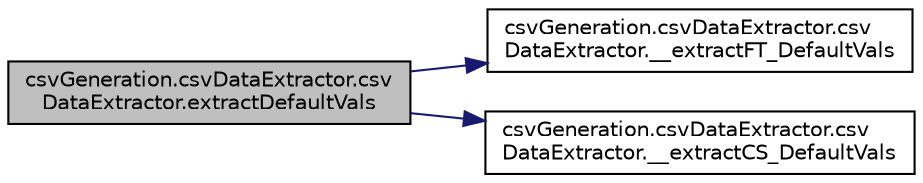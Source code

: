 digraph "csvGeneration.csvDataExtractor.csvDataExtractor.extractDefaultVals"
{
  edge [fontname="Helvetica",fontsize="10",labelfontname="Helvetica",labelfontsize="10"];
  node [fontname="Helvetica",fontsize="10",shape=record];
  rankdir="LR";
  Node1 [label="csvGeneration.csvDataExtractor.csv\lDataExtractor.extractDefaultVals",height=0.2,width=0.4,color="black", fillcolor="grey75", style="filled", fontcolor="black"];
  Node1 -> Node2 [color="midnightblue",fontsize="10",style="solid",fontname="Helvetica"];
  Node2 [label="csvGeneration.csvDataExtractor.csv\lDataExtractor.__extractFT_DefaultVals",height=0.2,width=0.4,color="black", fillcolor="white", style="filled",URL="$classcsv_generation_1_1csv_data_extractor_1_1csv_data_extractor.html#aa3dcafd3c626bf1ee65133ac6a9da31a"];
  Node1 -> Node3 [color="midnightblue",fontsize="10",style="solid",fontname="Helvetica"];
  Node3 [label="csvGeneration.csvDataExtractor.csv\lDataExtractor.__extractCS_DefaultVals",height=0.2,width=0.4,color="black", fillcolor="white", style="filled",URL="$classcsv_generation_1_1csv_data_extractor_1_1csv_data_extractor.html#a99a97ceb226f9b45fe2098e0fd17dd3a"];
}
